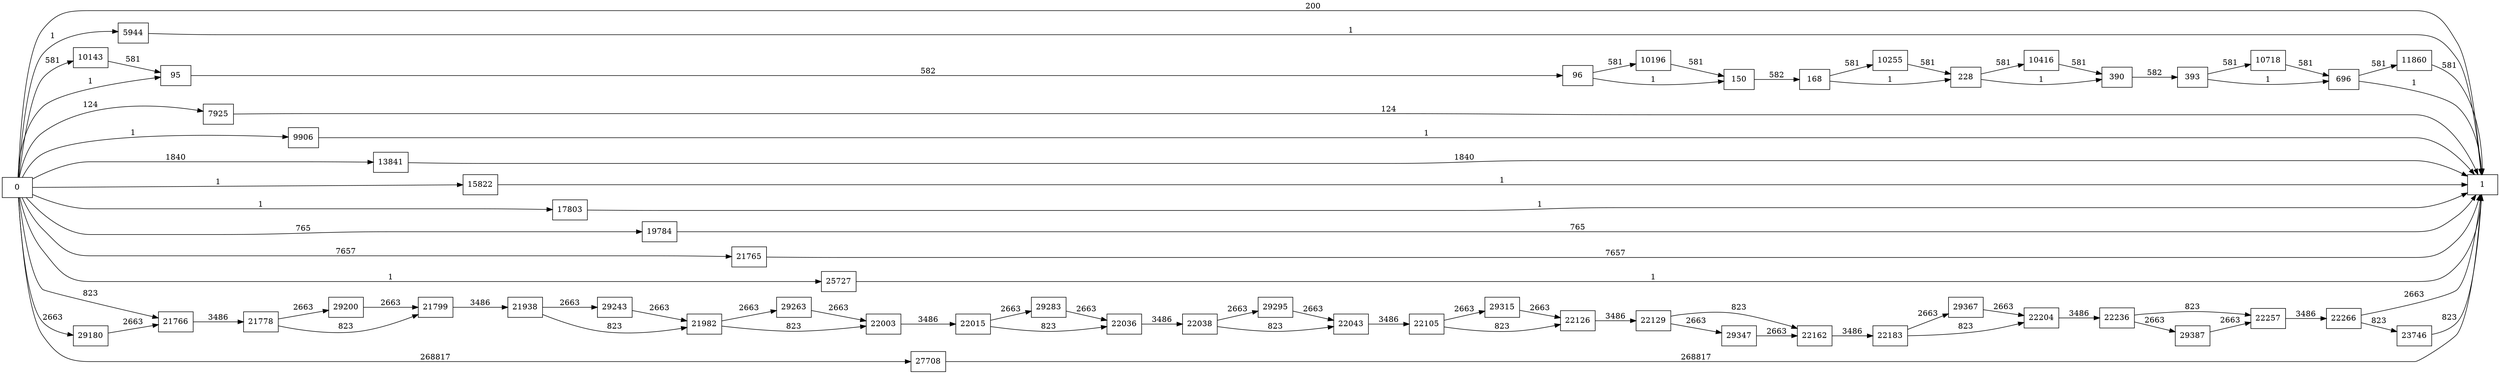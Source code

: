 digraph {
	graph [rankdir=LR]
	node [shape=rectangle]
	95 -> 96 [label=582]
	96 -> 150 [label=1]
	96 -> 10196 [label=581]
	150 -> 168 [label=582]
	168 -> 228 [label=1]
	168 -> 10255 [label=581]
	228 -> 390 [label=1]
	228 -> 10416 [label=581]
	390 -> 393 [label=582]
	393 -> 696 [label=1]
	393 -> 10718 [label=581]
	696 -> 1 [label=1]
	696 -> 11860 [label=581]
	5944 -> 1 [label=1]
	7925 -> 1 [label=124]
	9906 -> 1 [label=1]
	10143 -> 95 [label=581]
	10196 -> 150 [label=581]
	10255 -> 228 [label=581]
	10416 -> 390 [label=581]
	10718 -> 696 [label=581]
	11860 -> 1 [label=581]
	13841 -> 1 [label=1840]
	15822 -> 1 [label=1]
	17803 -> 1 [label=1]
	19784 -> 1 [label=765]
	21765 -> 1 [label=7657]
	21766 -> 21778 [label=3486]
	21778 -> 21799 [label=823]
	21778 -> 29200 [label=2663]
	21799 -> 21938 [label=3486]
	21938 -> 21982 [label=823]
	21938 -> 29243 [label=2663]
	21982 -> 22003 [label=823]
	21982 -> 29263 [label=2663]
	22003 -> 22015 [label=3486]
	22015 -> 22036 [label=823]
	22015 -> 29283 [label=2663]
	22036 -> 22038 [label=3486]
	22038 -> 22043 [label=823]
	22038 -> 29295 [label=2663]
	22043 -> 22105 [label=3486]
	22105 -> 22126 [label=823]
	22105 -> 29315 [label=2663]
	22126 -> 22129 [label=3486]
	22129 -> 22162 [label=823]
	22129 -> 29347 [label=2663]
	22162 -> 22183 [label=3486]
	22183 -> 22204 [label=823]
	22183 -> 29367 [label=2663]
	22204 -> 22236 [label=3486]
	22236 -> 22257 [label=823]
	22236 -> 29387 [label=2663]
	22257 -> 22266 [label=3486]
	22266 -> 1 [label=2663]
	22266 -> 23746 [label=823]
	23746 -> 1 [label=823]
	25727 -> 1 [label=1]
	27708 -> 1 [label=268817]
	29180 -> 21766 [label=2663]
	29200 -> 21799 [label=2663]
	29243 -> 21982 [label=2663]
	29263 -> 22003 [label=2663]
	29283 -> 22036 [label=2663]
	29295 -> 22043 [label=2663]
	29315 -> 22126 [label=2663]
	29347 -> 22162 [label=2663]
	29367 -> 22204 [label=2663]
	29387 -> 22257 [label=2663]
	0 -> 21766 [label=823]
	0 -> 95 [label=1]
	0 -> 1 [label=200]
	0 -> 5944 [label=1]
	0 -> 7925 [label=124]
	0 -> 9906 [label=1]
	0 -> 10143 [label=581]
	0 -> 13841 [label=1840]
	0 -> 15822 [label=1]
	0 -> 17803 [label=1]
	0 -> 19784 [label=765]
	0 -> 21765 [label=7657]
	0 -> 25727 [label=1]
	0 -> 27708 [label=268817]
	0 -> 29180 [label=2663]
}
